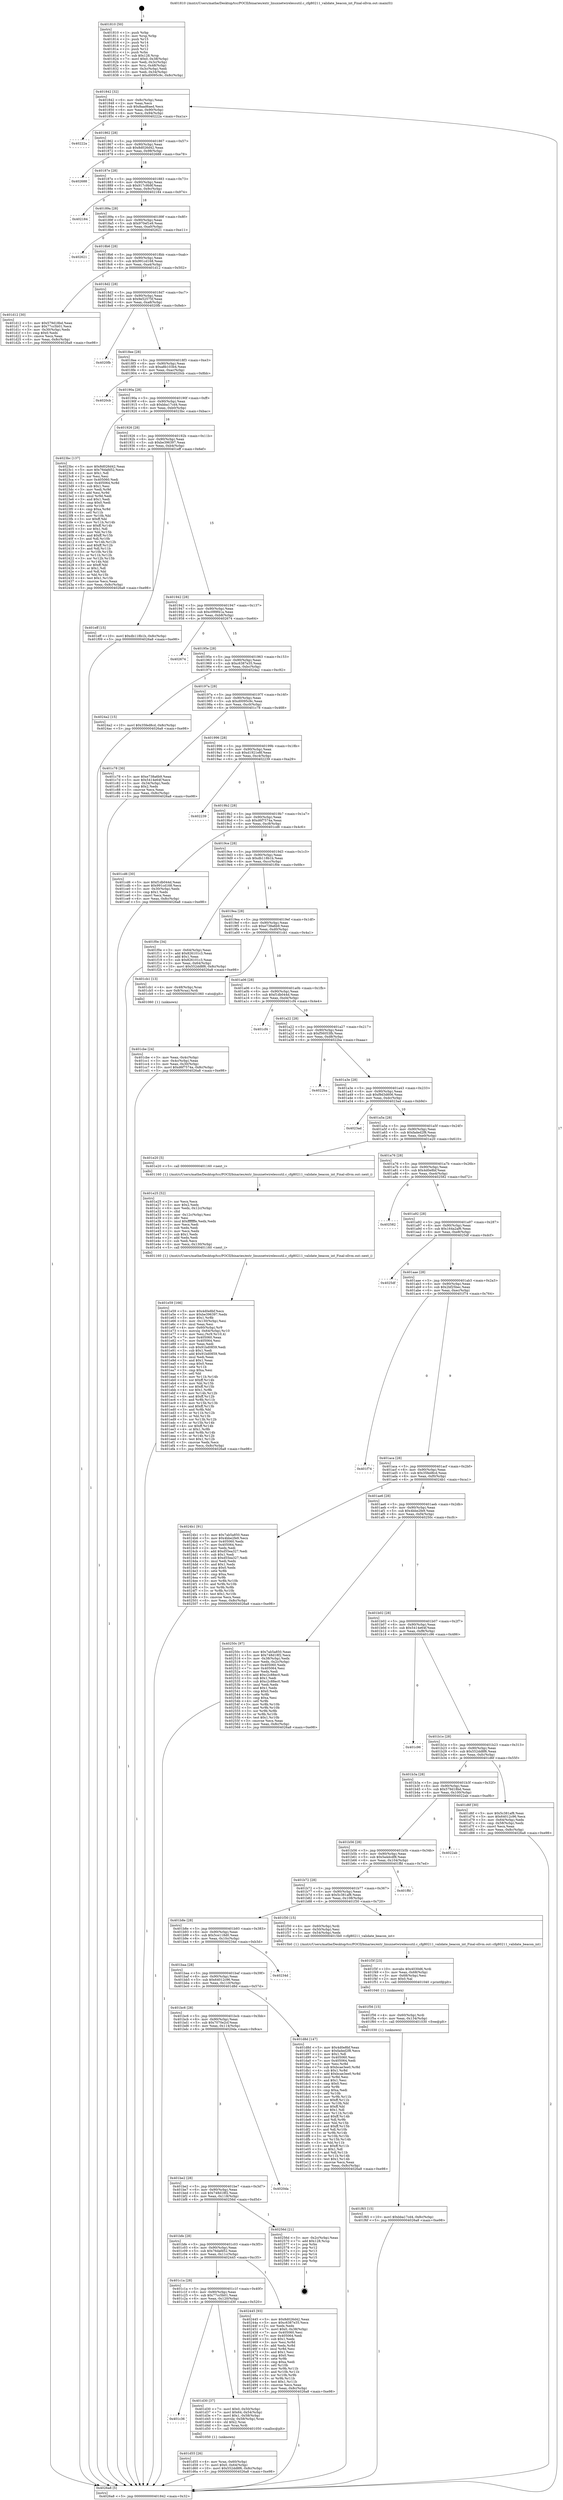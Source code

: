 digraph "0x401810" {
  label = "0x401810 (/mnt/c/Users/mathe/Desktop/tcc/POCII/binaries/extr_linuxnetwirelessutil.c_cfg80211_validate_beacon_int_Final-ollvm.out::main(0))"
  labelloc = "t"
  node[shape=record]

  Entry [label="",width=0.3,height=0.3,shape=circle,fillcolor=black,style=filled]
  "0x401842" [label="{
     0x401842 [32]\l
     | [instrs]\l
     &nbsp;&nbsp;0x401842 \<+6\>: mov -0x8c(%rbp),%eax\l
     &nbsp;&nbsp;0x401848 \<+2\>: mov %eax,%ecx\l
     &nbsp;&nbsp;0x40184a \<+6\>: sub $0x8aad6aed,%ecx\l
     &nbsp;&nbsp;0x401850 \<+6\>: mov %eax,-0x90(%rbp)\l
     &nbsp;&nbsp;0x401856 \<+6\>: mov %ecx,-0x94(%rbp)\l
     &nbsp;&nbsp;0x40185c \<+6\>: je 000000000040222a \<main+0xa1a\>\l
  }"]
  "0x40222a" [label="{
     0x40222a\l
  }", style=dashed]
  "0x401862" [label="{
     0x401862 [28]\l
     | [instrs]\l
     &nbsp;&nbsp;0x401862 \<+5\>: jmp 0000000000401867 \<main+0x57\>\l
     &nbsp;&nbsp;0x401867 \<+6\>: mov -0x90(%rbp),%eax\l
     &nbsp;&nbsp;0x40186d \<+5\>: sub $0x8d026d42,%eax\l
     &nbsp;&nbsp;0x401872 \<+6\>: mov %eax,-0x98(%rbp)\l
     &nbsp;&nbsp;0x401878 \<+6\>: je 0000000000402688 \<main+0xe78\>\l
  }"]
  Exit [label="",width=0.3,height=0.3,shape=circle,fillcolor=black,style=filled,peripheries=2]
  "0x402688" [label="{
     0x402688\l
  }", style=dashed]
  "0x40187e" [label="{
     0x40187e [28]\l
     | [instrs]\l
     &nbsp;&nbsp;0x40187e \<+5\>: jmp 0000000000401883 \<main+0x73\>\l
     &nbsp;&nbsp;0x401883 \<+6\>: mov -0x90(%rbp),%eax\l
     &nbsp;&nbsp;0x401889 \<+5\>: sub $0x917c9b9f,%eax\l
     &nbsp;&nbsp;0x40188e \<+6\>: mov %eax,-0x9c(%rbp)\l
     &nbsp;&nbsp;0x401894 \<+6\>: je 0000000000402184 \<main+0x974\>\l
  }"]
  "0x401f65" [label="{
     0x401f65 [15]\l
     | [instrs]\l
     &nbsp;&nbsp;0x401f65 \<+10\>: movl $0xbba17cd4,-0x8c(%rbp)\l
     &nbsp;&nbsp;0x401f6f \<+5\>: jmp 00000000004026a8 \<main+0xe98\>\l
  }"]
  "0x402184" [label="{
     0x402184\l
  }", style=dashed]
  "0x40189a" [label="{
     0x40189a [28]\l
     | [instrs]\l
     &nbsp;&nbsp;0x40189a \<+5\>: jmp 000000000040189f \<main+0x8f\>\l
     &nbsp;&nbsp;0x40189f \<+6\>: mov -0x90(%rbp),%eax\l
     &nbsp;&nbsp;0x4018a5 \<+5\>: sub $0x970ef1e9,%eax\l
     &nbsp;&nbsp;0x4018aa \<+6\>: mov %eax,-0xa0(%rbp)\l
     &nbsp;&nbsp;0x4018b0 \<+6\>: je 0000000000402621 \<main+0xe11\>\l
  }"]
  "0x401f56" [label="{
     0x401f56 [15]\l
     | [instrs]\l
     &nbsp;&nbsp;0x401f56 \<+4\>: mov -0x60(%rbp),%rdi\l
     &nbsp;&nbsp;0x401f5a \<+6\>: mov %eax,-0x134(%rbp)\l
     &nbsp;&nbsp;0x401f60 \<+5\>: call 0000000000401030 \<free@plt\>\l
     | [calls]\l
     &nbsp;&nbsp;0x401030 \{1\} (unknown)\l
  }"]
  "0x402621" [label="{
     0x402621\l
  }", style=dashed]
  "0x4018b6" [label="{
     0x4018b6 [28]\l
     | [instrs]\l
     &nbsp;&nbsp;0x4018b6 \<+5\>: jmp 00000000004018bb \<main+0xab\>\l
     &nbsp;&nbsp;0x4018bb \<+6\>: mov -0x90(%rbp),%eax\l
     &nbsp;&nbsp;0x4018c1 \<+5\>: sub $0x991cd168,%eax\l
     &nbsp;&nbsp;0x4018c6 \<+6\>: mov %eax,-0xa4(%rbp)\l
     &nbsp;&nbsp;0x4018cc \<+6\>: je 0000000000401d12 \<main+0x502\>\l
  }"]
  "0x401f3f" [label="{
     0x401f3f [23]\l
     | [instrs]\l
     &nbsp;&nbsp;0x401f3f \<+10\>: movabs $0x4030d6,%rdi\l
     &nbsp;&nbsp;0x401f49 \<+3\>: mov %eax,-0x68(%rbp)\l
     &nbsp;&nbsp;0x401f4c \<+3\>: mov -0x68(%rbp),%esi\l
     &nbsp;&nbsp;0x401f4f \<+2\>: mov $0x0,%al\l
     &nbsp;&nbsp;0x401f51 \<+5\>: call 0000000000401040 \<printf@plt\>\l
     | [calls]\l
     &nbsp;&nbsp;0x401040 \{1\} (unknown)\l
  }"]
  "0x401d12" [label="{
     0x401d12 [30]\l
     | [instrs]\l
     &nbsp;&nbsp;0x401d12 \<+5\>: mov $0x579d18bd,%eax\l
     &nbsp;&nbsp;0x401d17 \<+5\>: mov $0x77cc5b01,%ecx\l
     &nbsp;&nbsp;0x401d1c \<+3\>: mov -0x30(%rbp),%edx\l
     &nbsp;&nbsp;0x401d1f \<+3\>: cmp $0x0,%edx\l
     &nbsp;&nbsp;0x401d22 \<+3\>: cmove %ecx,%eax\l
     &nbsp;&nbsp;0x401d25 \<+6\>: mov %eax,-0x8c(%rbp)\l
     &nbsp;&nbsp;0x401d2b \<+5\>: jmp 00000000004026a8 \<main+0xe98\>\l
  }"]
  "0x4018d2" [label="{
     0x4018d2 [28]\l
     | [instrs]\l
     &nbsp;&nbsp;0x4018d2 \<+5\>: jmp 00000000004018d7 \<main+0xc7\>\l
     &nbsp;&nbsp;0x4018d7 \<+6\>: mov -0x90(%rbp),%eax\l
     &nbsp;&nbsp;0x4018dd \<+5\>: sub $0x9e52575f,%eax\l
     &nbsp;&nbsp;0x4018e2 \<+6\>: mov %eax,-0xa8(%rbp)\l
     &nbsp;&nbsp;0x4018e8 \<+6\>: je 00000000004020fb \<main+0x8eb\>\l
  }"]
  "0x401e59" [label="{
     0x401e59 [166]\l
     | [instrs]\l
     &nbsp;&nbsp;0x401e59 \<+5\>: mov $0x4d0e8bf,%ecx\l
     &nbsp;&nbsp;0x401e5e \<+5\>: mov $0xbe396397,%edx\l
     &nbsp;&nbsp;0x401e63 \<+3\>: mov $0x1,%r8b\l
     &nbsp;&nbsp;0x401e66 \<+6\>: mov -0x130(%rbp),%esi\l
     &nbsp;&nbsp;0x401e6c \<+3\>: imul %eax,%esi\l
     &nbsp;&nbsp;0x401e6f \<+4\>: mov -0x60(%rbp),%r9\l
     &nbsp;&nbsp;0x401e73 \<+4\>: movslq -0x64(%rbp),%r10\l
     &nbsp;&nbsp;0x401e77 \<+4\>: mov %esi,(%r9,%r10,4)\l
     &nbsp;&nbsp;0x401e7b \<+7\>: mov 0x405060,%eax\l
     &nbsp;&nbsp;0x401e82 \<+7\>: mov 0x405064,%esi\l
     &nbsp;&nbsp;0x401e89 \<+2\>: mov %eax,%edi\l
     &nbsp;&nbsp;0x401e8b \<+6\>: sub $0x91bd0859,%edi\l
     &nbsp;&nbsp;0x401e91 \<+3\>: sub $0x1,%edi\l
     &nbsp;&nbsp;0x401e94 \<+6\>: add $0x91bd0859,%edi\l
     &nbsp;&nbsp;0x401e9a \<+3\>: imul %edi,%eax\l
     &nbsp;&nbsp;0x401e9d \<+3\>: and $0x1,%eax\l
     &nbsp;&nbsp;0x401ea0 \<+3\>: cmp $0x0,%eax\l
     &nbsp;&nbsp;0x401ea3 \<+4\>: sete %r11b\l
     &nbsp;&nbsp;0x401ea7 \<+3\>: cmp $0xa,%esi\l
     &nbsp;&nbsp;0x401eaa \<+3\>: setl %bl\l
     &nbsp;&nbsp;0x401ead \<+3\>: mov %r11b,%r14b\l
     &nbsp;&nbsp;0x401eb0 \<+4\>: xor $0xff,%r14b\l
     &nbsp;&nbsp;0x401eb4 \<+3\>: mov %bl,%r15b\l
     &nbsp;&nbsp;0x401eb7 \<+4\>: xor $0xff,%r15b\l
     &nbsp;&nbsp;0x401ebb \<+4\>: xor $0x1,%r8b\l
     &nbsp;&nbsp;0x401ebf \<+3\>: mov %r14b,%r12b\l
     &nbsp;&nbsp;0x401ec2 \<+4\>: and $0xff,%r12b\l
     &nbsp;&nbsp;0x401ec6 \<+3\>: and %r8b,%r11b\l
     &nbsp;&nbsp;0x401ec9 \<+3\>: mov %r15b,%r13b\l
     &nbsp;&nbsp;0x401ecc \<+4\>: and $0xff,%r13b\l
     &nbsp;&nbsp;0x401ed0 \<+3\>: and %r8b,%bl\l
     &nbsp;&nbsp;0x401ed3 \<+3\>: or %r11b,%r12b\l
     &nbsp;&nbsp;0x401ed6 \<+3\>: or %bl,%r13b\l
     &nbsp;&nbsp;0x401ed9 \<+3\>: xor %r13b,%r12b\l
     &nbsp;&nbsp;0x401edc \<+3\>: or %r15b,%r14b\l
     &nbsp;&nbsp;0x401edf \<+4\>: xor $0xff,%r14b\l
     &nbsp;&nbsp;0x401ee3 \<+4\>: or $0x1,%r8b\l
     &nbsp;&nbsp;0x401ee7 \<+3\>: and %r8b,%r14b\l
     &nbsp;&nbsp;0x401eea \<+3\>: or %r14b,%r12b\l
     &nbsp;&nbsp;0x401eed \<+4\>: test $0x1,%r12b\l
     &nbsp;&nbsp;0x401ef1 \<+3\>: cmovne %edx,%ecx\l
     &nbsp;&nbsp;0x401ef4 \<+6\>: mov %ecx,-0x8c(%rbp)\l
     &nbsp;&nbsp;0x401efa \<+5\>: jmp 00000000004026a8 \<main+0xe98\>\l
  }"]
  "0x4020fb" [label="{
     0x4020fb\l
  }", style=dashed]
  "0x4018ee" [label="{
     0x4018ee [28]\l
     | [instrs]\l
     &nbsp;&nbsp;0x4018ee \<+5\>: jmp 00000000004018f3 \<main+0xe3\>\l
     &nbsp;&nbsp;0x4018f3 \<+6\>: mov -0x90(%rbp),%eax\l
     &nbsp;&nbsp;0x4018f9 \<+5\>: sub $0xa8b103b4,%eax\l
     &nbsp;&nbsp;0x4018fe \<+6\>: mov %eax,-0xac(%rbp)\l
     &nbsp;&nbsp;0x401904 \<+6\>: je 00000000004020cb \<main+0x8bb\>\l
  }"]
  "0x401e25" [label="{
     0x401e25 [52]\l
     | [instrs]\l
     &nbsp;&nbsp;0x401e25 \<+2\>: xor %ecx,%ecx\l
     &nbsp;&nbsp;0x401e27 \<+5\>: mov $0x2,%edx\l
     &nbsp;&nbsp;0x401e2c \<+6\>: mov %edx,-0x12c(%rbp)\l
     &nbsp;&nbsp;0x401e32 \<+1\>: cltd\l
     &nbsp;&nbsp;0x401e33 \<+6\>: mov -0x12c(%rbp),%esi\l
     &nbsp;&nbsp;0x401e39 \<+2\>: idiv %esi\l
     &nbsp;&nbsp;0x401e3b \<+6\>: imul $0xfffffffe,%edx,%edx\l
     &nbsp;&nbsp;0x401e41 \<+2\>: mov %ecx,%edi\l
     &nbsp;&nbsp;0x401e43 \<+2\>: sub %edx,%edi\l
     &nbsp;&nbsp;0x401e45 \<+2\>: mov %ecx,%edx\l
     &nbsp;&nbsp;0x401e47 \<+3\>: sub $0x1,%edx\l
     &nbsp;&nbsp;0x401e4a \<+2\>: add %edx,%edi\l
     &nbsp;&nbsp;0x401e4c \<+2\>: sub %edi,%ecx\l
     &nbsp;&nbsp;0x401e4e \<+6\>: mov %ecx,-0x130(%rbp)\l
     &nbsp;&nbsp;0x401e54 \<+5\>: call 0000000000401160 \<next_i\>\l
     | [calls]\l
     &nbsp;&nbsp;0x401160 \{1\} (/mnt/c/Users/mathe/Desktop/tcc/POCII/binaries/extr_linuxnetwirelessutil.c_cfg80211_validate_beacon_int_Final-ollvm.out::next_i)\l
  }"]
  "0x4020cb" [label="{
     0x4020cb\l
  }", style=dashed]
  "0x40190a" [label="{
     0x40190a [28]\l
     | [instrs]\l
     &nbsp;&nbsp;0x40190a \<+5\>: jmp 000000000040190f \<main+0xff\>\l
     &nbsp;&nbsp;0x40190f \<+6\>: mov -0x90(%rbp),%eax\l
     &nbsp;&nbsp;0x401915 \<+5\>: sub $0xbba17cd4,%eax\l
     &nbsp;&nbsp;0x40191a \<+6\>: mov %eax,-0xb0(%rbp)\l
     &nbsp;&nbsp;0x401920 \<+6\>: je 00000000004023bc \<main+0xbac\>\l
  }"]
  "0x401d55" [label="{
     0x401d55 [26]\l
     | [instrs]\l
     &nbsp;&nbsp;0x401d55 \<+4\>: mov %rax,-0x60(%rbp)\l
     &nbsp;&nbsp;0x401d59 \<+7\>: movl $0x0,-0x64(%rbp)\l
     &nbsp;&nbsp;0x401d60 \<+10\>: movl $0x552dd8f6,-0x8c(%rbp)\l
     &nbsp;&nbsp;0x401d6a \<+5\>: jmp 00000000004026a8 \<main+0xe98\>\l
  }"]
  "0x4023bc" [label="{
     0x4023bc [137]\l
     | [instrs]\l
     &nbsp;&nbsp;0x4023bc \<+5\>: mov $0x8d026d42,%eax\l
     &nbsp;&nbsp;0x4023c1 \<+5\>: mov $0x76dafd52,%ecx\l
     &nbsp;&nbsp;0x4023c6 \<+2\>: mov $0x1,%dl\l
     &nbsp;&nbsp;0x4023c8 \<+2\>: xor %esi,%esi\l
     &nbsp;&nbsp;0x4023ca \<+7\>: mov 0x405060,%edi\l
     &nbsp;&nbsp;0x4023d1 \<+8\>: mov 0x405064,%r8d\l
     &nbsp;&nbsp;0x4023d9 \<+3\>: sub $0x1,%esi\l
     &nbsp;&nbsp;0x4023dc \<+3\>: mov %edi,%r9d\l
     &nbsp;&nbsp;0x4023df \<+3\>: add %esi,%r9d\l
     &nbsp;&nbsp;0x4023e2 \<+4\>: imul %r9d,%edi\l
     &nbsp;&nbsp;0x4023e6 \<+3\>: and $0x1,%edi\l
     &nbsp;&nbsp;0x4023e9 \<+3\>: cmp $0x0,%edi\l
     &nbsp;&nbsp;0x4023ec \<+4\>: sete %r10b\l
     &nbsp;&nbsp;0x4023f0 \<+4\>: cmp $0xa,%r8d\l
     &nbsp;&nbsp;0x4023f4 \<+4\>: setl %r11b\l
     &nbsp;&nbsp;0x4023f8 \<+3\>: mov %r10b,%bl\l
     &nbsp;&nbsp;0x4023fb \<+3\>: xor $0xff,%bl\l
     &nbsp;&nbsp;0x4023fe \<+3\>: mov %r11b,%r14b\l
     &nbsp;&nbsp;0x402401 \<+4\>: xor $0xff,%r14b\l
     &nbsp;&nbsp;0x402405 \<+3\>: xor $0x1,%dl\l
     &nbsp;&nbsp;0x402408 \<+3\>: mov %bl,%r15b\l
     &nbsp;&nbsp;0x40240b \<+4\>: and $0xff,%r15b\l
     &nbsp;&nbsp;0x40240f \<+3\>: and %dl,%r10b\l
     &nbsp;&nbsp;0x402412 \<+3\>: mov %r14b,%r12b\l
     &nbsp;&nbsp;0x402415 \<+4\>: and $0xff,%r12b\l
     &nbsp;&nbsp;0x402419 \<+3\>: and %dl,%r11b\l
     &nbsp;&nbsp;0x40241c \<+3\>: or %r10b,%r15b\l
     &nbsp;&nbsp;0x40241f \<+3\>: or %r11b,%r12b\l
     &nbsp;&nbsp;0x402422 \<+3\>: xor %r12b,%r15b\l
     &nbsp;&nbsp;0x402425 \<+3\>: or %r14b,%bl\l
     &nbsp;&nbsp;0x402428 \<+3\>: xor $0xff,%bl\l
     &nbsp;&nbsp;0x40242b \<+3\>: or $0x1,%dl\l
     &nbsp;&nbsp;0x40242e \<+2\>: and %dl,%bl\l
     &nbsp;&nbsp;0x402430 \<+3\>: or %bl,%r15b\l
     &nbsp;&nbsp;0x402433 \<+4\>: test $0x1,%r15b\l
     &nbsp;&nbsp;0x402437 \<+3\>: cmovne %ecx,%eax\l
     &nbsp;&nbsp;0x40243a \<+6\>: mov %eax,-0x8c(%rbp)\l
     &nbsp;&nbsp;0x402440 \<+5\>: jmp 00000000004026a8 \<main+0xe98\>\l
  }"]
  "0x401926" [label="{
     0x401926 [28]\l
     | [instrs]\l
     &nbsp;&nbsp;0x401926 \<+5\>: jmp 000000000040192b \<main+0x11b\>\l
     &nbsp;&nbsp;0x40192b \<+6\>: mov -0x90(%rbp),%eax\l
     &nbsp;&nbsp;0x401931 \<+5\>: sub $0xbe396397,%eax\l
     &nbsp;&nbsp;0x401936 \<+6\>: mov %eax,-0xb4(%rbp)\l
     &nbsp;&nbsp;0x40193c \<+6\>: je 0000000000401eff \<main+0x6ef\>\l
  }"]
  "0x401c36" [label="{
     0x401c36\l
  }", style=dashed]
  "0x401eff" [label="{
     0x401eff [15]\l
     | [instrs]\l
     &nbsp;&nbsp;0x401eff \<+10\>: movl $0xdb118b1b,-0x8c(%rbp)\l
     &nbsp;&nbsp;0x401f09 \<+5\>: jmp 00000000004026a8 \<main+0xe98\>\l
  }"]
  "0x401942" [label="{
     0x401942 [28]\l
     | [instrs]\l
     &nbsp;&nbsp;0x401942 \<+5\>: jmp 0000000000401947 \<main+0x137\>\l
     &nbsp;&nbsp;0x401947 \<+6\>: mov -0x90(%rbp),%eax\l
     &nbsp;&nbsp;0x40194d \<+5\>: sub $0xc099f41a,%eax\l
     &nbsp;&nbsp;0x401952 \<+6\>: mov %eax,-0xb8(%rbp)\l
     &nbsp;&nbsp;0x401958 \<+6\>: je 0000000000402674 \<main+0xe64\>\l
  }"]
  "0x401d30" [label="{
     0x401d30 [37]\l
     | [instrs]\l
     &nbsp;&nbsp;0x401d30 \<+7\>: movl $0x0,-0x50(%rbp)\l
     &nbsp;&nbsp;0x401d37 \<+7\>: movl $0x64,-0x54(%rbp)\l
     &nbsp;&nbsp;0x401d3e \<+7\>: movl $0x1,-0x58(%rbp)\l
     &nbsp;&nbsp;0x401d45 \<+4\>: movslq -0x58(%rbp),%rax\l
     &nbsp;&nbsp;0x401d49 \<+4\>: shl $0x2,%rax\l
     &nbsp;&nbsp;0x401d4d \<+3\>: mov %rax,%rdi\l
     &nbsp;&nbsp;0x401d50 \<+5\>: call 0000000000401050 \<malloc@plt\>\l
     | [calls]\l
     &nbsp;&nbsp;0x401050 \{1\} (unknown)\l
  }"]
  "0x402674" [label="{
     0x402674\l
  }", style=dashed]
  "0x40195e" [label="{
     0x40195e [28]\l
     | [instrs]\l
     &nbsp;&nbsp;0x40195e \<+5\>: jmp 0000000000401963 \<main+0x153\>\l
     &nbsp;&nbsp;0x401963 \<+6\>: mov -0x90(%rbp),%eax\l
     &nbsp;&nbsp;0x401969 \<+5\>: sub $0xc6387e35,%eax\l
     &nbsp;&nbsp;0x40196e \<+6\>: mov %eax,-0xbc(%rbp)\l
     &nbsp;&nbsp;0x401974 \<+6\>: je 00000000004024a2 \<main+0xc92\>\l
  }"]
  "0x401c1a" [label="{
     0x401c1a [28]\l
     | [instrs]\l
     &nbsp;&nbsp;0x401c1a \<+5\>: jmp 0000000000401c1f \<main+0x40f\>\l
     &nbsp;&nbsp;0x401c1f \<+6\>: mov -0x90(%rbp),%eax\l
     &nbsp;&nbsp;0x401c25 \<+5\>: sub $0x77cc5b01,%eax\l
     &nbsp;&nbsp;0x401c2a \<+6\>: mov %eax,-0x120(%rbp)\l
     &nbsp;&nbsp;0x401c30 \<+6\>: je 0000000000401d30 \<main+0x520\>\l
  }"]
  "0x4024a2" [label="{
     0x4024a2 [15]\l
     | [instrs]\l
     &nbsp;&nbsp;0x4024a2 \<+10\>: movl $0x35fed8cd,-0x8c(%rbp)\l
     &nbsp;&nbsp;0x4024ac \<+5\>: jmp 00000000004026a8 \<main+0xe98\>\l
  }"]
  "0x40197a" [label="{
     0x40197a [28]\l
     | [instrs]\l
     &nbsp;&nbsp;0x40197a \<+5\>: jmp 000000000040197f \<main+0x16f\>\l
     &nbsp;&nbsp;0x40197f \<+6\>: mov -0x90(%rbp),%eax\l
     &nbsp;&nbsp;0x401985 \<+5\>: sub $0xd0095c9c,%eax\l
     &nbsp;&nbsp;0x40198a \<+6\>: mov %eax,-0xc0(%rbp)\l
     &nbsp;&nbsp;0x401990 \<+6\>: je 0000000000401c78 \<main+0x468\>\l
  }"]
  "0x402445" [label="{
     0x402445 [93]\l
     | [instrs]\l
     &nbsp;&nbsp;0x402445 \<+5\>: mov $0x8d026d42,%eax\l
     &nbsp;&nbsp;0x40244a \<+5\>: mov $0xc6387e35,%ecx\l
     &nbsp;&nbsp;0x40244f \<+2\>: xor %edx,%edx\l
     &nbsp;&nbsp;0x402451 \<+7\>: movl $0x0,-0x38(%rbp)\l
     &nbsp;&nbsp;0x402458 \<+7\>: mov 0x405060,%esi\l
     &nbsp;&nbsp;0x40245f \<+7\>: mov 0x405064,%edi\l
     &nbsp;&nbsp;0x402466 \<+3\>: sub $0x1,%edx\l
     &nbsp;&nbsp;0x402469 \<+3\>: mov %esi,%r8d\l
     &nbsp;&nbsp;0x40246c \<+3\>: add %edx,%r8d\l
     &nbsp;&nbsp;0x40246f \<+4\>: imul %r8d,%esi\l
     &nbsp;&nbsp;0x402473 \<+3\>: and $0x1,%esi\l
     &nbsp;&nbsp;0x402476 \<+3\>: cmp $0x0,%esi\l
     &nbsp;&nbsp;0x402479 \<+4\>: sete %r9b\l
     &nbsp;&nbsp;0x40247d \<+3\>: cmp $0xa,%edi\l
     &nbsp;&nbsp;0x402480 \<+4\>: setl %r10b\l
     &nbsp;&nbsp;0x402484 \<+3\>: mov %r9b,%r11b\l
     &nbsp;&nbsp;0x402487 \<+3\>: and %r10b,%r11b\l
     &nbsp;&nbsp;0x40248a \<+3\>: xor %r10b,%r9b\l
     &nbsp;&nbsp;0x40248d \<+3\>: or %r9b,%r11b\l
     &nbsp;&nbsp;0x402490 \<+4\>: test $0x1,%r11b\l
     &nbsp;&nbsp;0x402494 \<+3\>: cmovne %ecx,%eax\l
     &nbsp;&nbsp;0x402497 \<+6\>: mov %eax,-0x8c(%rbp)\l
     &nbsp;&nbsp;0x40249d \<+5\>: jmp 00000000004026a8 \<main+0xe98\>\l
  }"]
  "0x401c78" [label="{
     0x401c78 [30]\l
     | [instrs]\l
     &nbsp;&nbsp;0x401c78 \<+5\>: mov $0xe738a6b9,%eax\l
     &nbsp;&nbsp;0x401c7d \<+5\>: mov $0x5414e64f,%ecx\l
     &nbsp;&nbsp;0x401c82 \<+3\>: mov -0x34(%rbp),%edx\l
     &nbsp;&nbsp;0x401c85 \<+3\>: cmp $0x2,%edx\l
     &nbsp;&nbsp;0x401c88 \<+3\>: cmovne %ecx,%eax\l
     &nbsp;&nbsp;0x401c8b \<+6\>: mov %eax,-0x8c(%rbp)\l
     &nbsp;&nbsp;0x401c91 \<+5\>: jmp 00000000004026a8 \<main+0xe98\>\l
  }"]
  "0x401996" [label="{
     0x401996 [28]\l
     | [instrs]\l
     &nbsp;&nbsp;0x401996 \<+5\>: jmp 000000000040199b \<main+0x18b\>\l
     &nbsp;&nbsp;0x40199b \<+6\>: mov -0x90(%rbp),%eax\l
     &nbsp;&nbsp;0x4019a1 \<+5\>: sub $0xd1921e8f,%eax\l
     &nbsp;&nbsp;0x4019a6 \<+6\>: mov %eax,-0xc4(%rbp)\l
     &nbsp;&nbsp;0x4019ac \<+6\>: je 0000000000402239 \<main+0xa29\>\l
  }"]
  "0x4026a8" [label="{
     0x4026a8 [5]\l
     | [instrs]\l
     &nbsp;&nbsp;0x4026a8 \<+5\>: jmp 0000000000401842 \<main+0x32\>\l
  }"]
  "0x401810" [label="{
     0x401810 [50]\l
     | [instrs]\l
     &nbsp;&nbsp;0x401810 \<+1\>: push %rbp\l
     &nbsp;&nbsp;0x401811 \<+3\>: mov %rsp,%rbp\l
     &nbsp;&nbsp;0x401814 \<+2\>: push %r15\l
     &nbsp;&nbsp;0x401816 \<+2\>: push %r14\l
     &nbsp;&nbsp;0x401818 \<+2\>: push %r13\l
     &nbsp;&nbsp;0x40181a \<+2\>: push %r12\l
     &nbsp;&nbsp;0x40181c \<+1\>: push %rbx\l
     &nbsp;&nbsp;0x40181d \<+7\>: sub $0x128,%rsp\l
     &nbsp;&nbsp;0x401824 \<+7\>: movl $0x0,-0x38(%rbp)\l
     &nbsp;&nbsp;0x40182b \<+3\>: mov %edi,-0x3c(%rbp)\l
     &nbsp;&nbsp;0x40182e \<+4\>: mov %rsi,-0x48(%rbp)\l
     &nbsp;&nbsp;0x401832 \<+3\>: mov -0x3c(%rbp),%edi\l
     &nbsp;&nbsp;0x401835 \<+3\>: mov %edi,-0x34(%rbp)\l
     &nbsp;&nbsp;0x401838 \<+10\>: movl $0xd0095c9c,-0x8c(%rbp)\l
  }"]
  "0x401bfe" [label="{
     0x401bfe [28]\l
     | [instrs]\l
     &nbsp;&nbsp;0x401bfe \<+5\>: jmp 0000000000401c03 \<main+0x3f3\>\l
     &nbsp;&nbsp;0x401c03 \<+6\>: mov -0x90(%rbp),%eax\l
     &nbsp;&nbsp;0x401c09 \<+5\>: sub $0x76dafd52,%eax\l
     &nbsp;&nbsp;0x401c0e \<+6\>: mov %eax,-0x11c(%rbp)\l
     &nbsp;&nbsp;0x401c14 \<+6\>: je 0000000000402445 \<main+0xc35\>\l
  }"]
  "0x402239" [label="{
     0x402239\l
  }", style=dashed]
  "0x4019b2" [label="{
     0x4019b2 [28]\l
     | [instrs]\l
     &nbsp;&nbsp;0x4019b2 \<+5\>: jmp 00000000004019b7 \<main+0x1a7\>\l
     &nbsp;&nbsp;0x4019b7 \<+6\>: mov -0x90(%rbp),%eax\l
     &nbsp;&nbsp;0x4019bd \<+5\>: sub $0xd6f7574a,%eax\l
     &nbsp;&nbsp;0x4019c2 \<+6\>: mov %eax,-0xc8(%rbp)\l
     &nbsp;&nbsp;0x4019c8 \<+6\>: je 0000000000401cd6 \<main+0x4c6\>\l
  }"]
  "0x40256d" [label="{
     0x40256d [21]\l
     | [instrs]\l
     &nbsp;&nbsp;0x40256d \<+3\>: mov -0x2c(%rbp),%eax\l
     &nbsp;&nbsp;0x402570 \<+7\>: add $0x128,%rsp\l
     &nbsp;&nbsp;0x402577 \<+1\>: pop %rbx\l
     &nbsp;&nbsp;0x402578 \<+2\>: pop %r12\l
     &nbsp;&nbsp;0x40257a \<+2\>: pop %r13\l
     &nbsp;&nbsp;0x40257c \<+2\>: pop %r14\l
     &nbsp;&nbsp;0x40257e \<+2\>: pop %r15\l
     &nbsp;&nbsp;0x402580 \<+1\>: pop %rbp\l
     &nbsp;&nbsp;0x402581 \<+1\>: ret\l
  }"]
  "0x401cd6" [label="{
     0x401cd6 [30]\l
     | [instrs]\l
     &nbsp;&nbsp;0x401cd6 \<+5\>: mov $0xf1db044d,%eax\l
     &nbsp;&nbsp;0x401cdb \<+5\>: mov $0x991cd168,%ecx\l
     &nbsp;&nbsp;0x401ce0 \<+3\>: mov -0x30(%rbp),%edx\l
     &nbsp;&nbsp;0x401ce3 \<+3\>: cmp $0x1,%edx\l
     &nbsp;&nbsp;0x401ce6 \<+3\>: cmovl %ecx,%eax\l
     &nbsp;&nbsp;0x401ce9 \<+6\>: mov %eax,-0x8c(%rbp)\l
     &nbsp;&nbsp;0x401cef \<+5\>: jmp 00000000004026a8 \<main+0xe98\>\l
  }"]
  "0x4019ce" [label="{
     0x4019ce [28]\l
     | [instrs]\l
     &nbsp;&nbsp;0x4019ce \<+5\>: jmp 00000000004019d3 \<main+0x1c3\>\l
     &nbsp;&nbsp;0x4019d3 \<+6\>: mov -0x90(%rbp),%eax\l
     &nbsp;&nbsp;0x4019d9 \<+5\>: sub $0xdb118b1b,%eax\l
     &nbsp;&nbsp;0x4019de \<+6\>: mov %eax,-0xcc(%rbp)\l
     &nbsp;&nbsp;0x4019e4 \<+6\>: je 0000000000401f0e \<main+0x6fe\>\l
  }"]
  "0x401be2" [label="{
     0x401be2 [28]\l
     | [instrs]\l
     &nbsp;&nbsp;0x401be2 \<+5\>: jmp 0000000000401be7 \<main+0x3d7\>\l
     &nbsp;&nbsp;0x401be7 \<+6\>: mov -0x90(%rbp),%eax\l
     &nbsp;&nbsp;0x401bed \<+5\>: sub $0x748d18f2,%eax\l
     &nbsp;&nbsp;0x401bf2 \<+6\>: mov %eax,-0x118(%rbp)\l
     &nbsp;&nbsp;0x401bf8 \<+6\>: je 000000000040256d \<main+0xd5d\>\l
  }"]
  "0x401f0e" [label="{
     0x401f0e [34]\l
     | [instrs]\l
     &nbsp;&nbsp;0x401f0e \<+3\>: mov -0x64(%rbp),%eax\l
     &nbsp;&nbsp;0x401f11 \<+5\>: add $0x826101c3,%eax\l
     &nbsp;&nbsp;0x401f16 \<+3\>: add $0x1,%eax\l
     &nbsp;&nbsp;0x401f19 \<+5\>: sub $0x826101c3,%eax\l
     &nbsp;&nbsp;0x401f1e \<+3\>: mov %eax,-0x64(%rbp)\l
     &nbsp;&nbsp;0x401f21 \<+10\>: movl $0x552dd8f6,-0x8c(%rbp)\l
     &nbsp;&nbsp;0x401f2b \<+5\>: jmp 00000000004026a8 \<main+0xe98\>\l
  }"]
  "0x4019ea" [label="{
     0x4019ea [28]\l
     | [instrs]\l
     &nbsp;&nbsp;0x4019ea \<+5\>: jmp 00000000004019ef \<main+0x1df\>\l
     &nbsp;&nbsp;0x4019ef \<+6\>: mov -0x90(%rbp),%eax\l
     &nbsp;&nbsp;0x4019f5 \<+5\>: sub $0xe738a6b9,%eax\l
     &nbsp;&nbsp;0x4019fa \<+6\>: mov %eax,-0xd0(%rbp)\l
     &nbsp;&nbsp;0x401a00 \<+6\>: je 0000000000401cb1 \<main+0x4a1\>\l
  }"]
  "0x4020da" [label="{
     0x4020da\l
  }", style=dashed]
  "0x401cb1" [label="{
     0x401cb1 [13]\l
     | [instrs]\l
     &nbsp;&nbsp;0x401cb1 \<+4\>: mov -0x48(%rbp),%rax\l
     &nbsp;&nbsp;0x401cb5 \<+4\>: mov 0x8(%rax),%rdi\l
     &nbsp;&nbsp;0x401cb9 \<+5\>: call 0000000000401060 \<atoi@plt\>\l
     | [calls]\l
     &nbsp;&nbsp;0x401060 \{1\} (unknown)\l
  }"]
  "0x401a06" [label="{
     0x401a06 [28]\l
     | [instrs]\l
     &nbsp;&nbsp;0x401a06 \<+5\>: jmp 0000000000401a0b \<main+0x1fb\>\l
     &nbsp;&nbsp;0x401a0b \<+6\>: mov -0x90(%rbp),%eax\l
     &nbsp;&nbsp;0x401a11 \<+5\>: sub $0xf1db044d,%eax\l
     &nbsp;&nbsp;0x401a16 \<+6\>: mov %eax,-0xd4(%rbp)\l
     &nbsp;&nbsp;0x401a1c \<+6\>: je 0000000000401cf4 \<main+0x4e4\>\l
  }"]
  "0x401cbe" [label="{
     0x401cbe [24]\l
     | [instrs]\l
     &nbsp;&nbsp;0x401cbe \<+3\>: mov %eax,-0x4c(%rbp)\l
     &nbsp;&nbsp;0x401cc1 \<+3\>: mov -0x4c(%rbp),%eax\l
     &nbsp;&nbsp;0x401cc4 \<+3\>: mov %eax,-0x30(%rbp)\l
     &nbsp;&nbsp;0x401cc7 \<+10\>: movl $0xd6f7574a,-0x8c(%rbp)\l
     &nbsp;&nbsp;0x401cd1 \<+5\>: jmp 00000000004026a8 \<main+0xe98\>\l
  }"]
  "0x401bc6" [label="{
     0x401bc6 [28]\l
     | [instrs]\l
     &nbsp;&nbsp;0x401bc6 \<+5\>: jmp 0000000000401bcb \<main+0x3bb\>\l
     &nbsp;&nbsp;0x401bcb \<+6\>: mov -0x90(%rbp),%eax\l
     &nbsp;&nbsp;0x401bd1 \<+5\>: sub $0x7070e2cf,%eax\l
     &nbsp;&nbsp;0x401bd6 \<+6\>: mov %eax,-0x114(%rbp)\l
     &nbsp;&nbsp;0x401bdc \<+6\>: je 00000000004020da \<main+0x8ca\>\l
  }"]
  "0x401cf4" [label="{
     0x401cf4\l
  }", style=dashed]
  "0x401a22" [label="{
     0x401a22 [28]\l
     | [instrs]\l
     &nbsp;&nbsp;0x401a22 \<+5\>: jmp 0000000000401a27 \<main+0x217\>\l
     &nbsp;&nbsp;0x401a27 \<+6\>: mov -0x90(%rbp),%eax\l
     &nbsp;&nbsp;0x401a2d \<+5\>: sub $0xf56053fb,%eax\l
     &nbsp;&nbsp;0x401a32 \<+6\>: mov %eax,-0xd8(%rbp)\l
     &nbsp;&nbsp;0x401a38 \<+6\>: je 00000000004022ba \<main+0xaaa\>\l
  }"]
  "0x401d8d" [label="{
     0x401d8d [147]\l
     | [instrs]\l
     &nbsp;&nbsp;0x401d8d \<+5\>: mov $0x4d0e8bf,%eax\l
     &nbsp;&nbsp;0x401d92 \<+5\>: mov $0xfaded2f8,%ecx\l
     &nbsp;&nbsp;0x401d97 \<+2\>: mov $0x1,%dl\l
     &nbsp;&nbsp;0x401d99 \<+7\>: mov 0x405060,%esi\l
     &nbsp;&nbsp;0x401da0 \<+7\>: mov 0x405064,%edi\l
     &nbsp;&nbsp;0x401da7 \<+3\>: mov %esi,%r8d\l
     &nbsp;&nbsp;0x401daa \<+7\>: sub $0xbcae3ee0,%r8d\l
     &nbsp;&nbsp;0x401db1 \<+4\>: sub $0x1,%r8d\l
     &nbsp;&nbsp;0x401db5 \<+7\>: add $0xbcae3ee0,%r8d\l
     &nbsp;&nbsp;0x401dbc \<+4\>: imul %r8d,%esi\l
     &nbsp;&nbsp;0x401dc0 \<+3\>: and $0x1,%esi\l
     &nbsp;&nbsp;0x401dc3 \<+3\>: cmp $0x0,%esi\l
     &nbsp;&nbsp;0x401dc6 \<+4\>: sete %r9b\l
     &nbsp;&nbsp;0x401dca \<+3\>: cmp $0xa,%edi\l
     &nbsp;&nbsp;0x401dcd \<+4\>: setl %r10b\l
     &nbsp;&nbsp;0x401dd1 \<+3\>: mov %r9b,%r11b\l
     &nbsp;&nbsp;0x401dd4 \<+4\>: xor $0xff,%r11b\l
     &nbsp;&nbsp;0x401dd8 \<+3\>: mov %r10b,%bl\l
     &nbsp;&nbsp;0x401ddb \<+3\>: xor $0xff,%bl\l
     &nbsp;&nbsp;0x401dde \<+3\>: xor $0x1,%dl\l
     &nbsp;&nbsp;0x401de1 \<+3\>: mov %r11b,%r14b\l
     &nbsp;&nbsp;0x401de4 \<+4\>: and $0xff,%r14b\l
     &nbsp;&nbsp;0x401de8 \<+3\>: and %dl,%r9b\l
     &nbsp;&nbsp;0x401deb \<+3\>: mov %bl,%r15b\l
     &nbsp;&nbsp;0x401dee \<+4\>: and $0xff,%r15b\l
     &nbsp;&nbsp;0x401df2 \<+3\>: and %dl,%r10b\l
     &nbsp;&nbsp;0x401df5 \<+3\>: or %r9b,%r14b\l
     &nbsp;&nbsp;0x401df8 \<+3\>: or %r10b,%r15b\l
     &nbsp;&nbsp;0x401dfb \<+3\>: xor %r15b,%r14b\l
     &nbsp;&nbsp;0x401dfe \<+3\>: or %bl,%r11b\l
     &nbsp;&nbsp;0x401e01 \<+4\>: xor $0xff,%r11b\l
     &nbsp;&nbsp;0x401e05 \<+3\>: or $0x1,%dl\l
     &nbsp;&nbsp;0x401e08 \<+3\>: and %dl,%r11b\l
     &nbsp;&nbsp;0x401e0b \<+3\>: or %r11b,%r14b\l
     &nbsp;&nbsp;0x401e0e \<+4\>: test $0x1,%r14b\l
     &nbsp;&nbsp;0x401e12 \<+3\>: cmovne %ecx,%eax\l
     &nbsp;&nbsp;0x401e15 \<+6\>: mov %eax,-0x8c(%rbp)\l
     &nbsp;&nbsp;0x401e1b \<+5\>: jmp 00000000004026a8 \<main+0xe98\>\l
  }"]
  "0x4022ba" [label="{
     0x4022ba\l
  }", style=dashed]
  "0x401a3e" [label="{
     0x401a3e [28]\l
     | [instrs]\l
     &nbsp;&nbsp;0x401a3e \<+5\>: jmp 0000000000401a43 \<main+0x233\>\l
     &nbsp;&nbsp;0x401a43 \<+6\>: mov -0x90(%rbp),%eax\l
     &nbsp;&nbsp;0x401a49 \<+5\>: sub $0xf9d3d606,%eax\l
     &nbsp;&nbsp;0x401a4e \<+6\>: mov %eax,-0xdc(%rbp)\l
     &nbsp;&nbsp;0x401a54 \<+6\>: je 00000000004023ad \<main+0xb9d\>\l
  }"]
  "0x401baa" [label="{
     0x401baa [28]\l
     | [instrs]\l
     &nbsp;&nbsp;0x401baa \<+5\>: jmp 0000000000401baf \<main+0x39f\>\l
     &nbsp;&nbsp;0x401baf \<+6\>: mov -0x90(%rbp),%eax\l
     &nbsp;&nbsp;0x401bb5 \<+5\>: sub $0x64012c96,%eax\l
     &nbsp;&nbsp;0x401bba \<+6\>: mov %eax,-0x110(%rbp)\l
     &nbsp;&nbsp;0x401bc0 \<+6\>: je 0000000000401d8d \<main+0x57d\>\l
  }"]
  "0x4023ad" [label="{
     0x4023ad\l
  }", style=dashed]
  "0x401a5a" [label="{
     0x401a5a [28]\l
     | [instrs]\l
     &nbsp;&nbsp;0x401a5a \<+5\>: jmp 0000000000401a5f \<main+0x24f\>\l
     &nbsp;&nbsp;0x401a5f \<+6\>: mov -0x90(%rbp),%eax\l
     &nbsp;&nbsp;0x401a65 \<+5\>: sub $0xfaded2f8,%eax\l
     &nbsp;&nbsp;0x401a6a \<+6\>: mov %eax,-0xe0(%rbp)\l
     &nbsp;&nbsp;0x401a70 \<+6\>: je 0000000000401e20 \<main+0x610\>\l
  }"]
  "0x40234d" [label="{
     0x40234d\l
  }", style=dashed]
  "0x401e20" [label="{
     0x401e20 [5]\l
     | [instrs]\l
     &nbsp;&nbsp;0x401e20 \<+5\>: call 0000000000401160 \<next_i\>\l
     | [calls]\l
     &nbsp;&nbsp;0x401160 \{1\} (/mnt/c/Users/mathe/Desktop/tcc/POCII/binaries/extr_linuxnetwirelessutil.c_cfg80211_validate_beacon_int_Final-ollvm.out::next_i)\l
  }"]
  "0x401a76" [label="{
     0x401a76 [28]\l
     | [instrs]\l
     &nbsp;&nbsp;0x401a76 \<+5\>: jmp 0000000000401a7b \<main+0x26b\>\l
     &nbsp;&nbsp;0x401a7b \<+6\>: mov -0x90(%rbp),%eax\l
     &nbsp;&nbsp;0x401a81 \<+5\>: sub $0x4d0e8bf,%eax\l
     &nbsp;&nbsp;0x401a86 \<+6\>: mov %eax,-0xe4(%rbp)\l
     &nbsp;&nbsp;0x401a8c \<+6\>: je 0000000000402582 \<main+0xd72\>\l
  }"]
  "0x401b8e" [label="{
     0x401b8e [28]\l
     | [instrs]\l
     &nbsp;&nbsp;0x401b8e \<+5\>: jmp 0000000000401b93 \<main+0x383\>\l
     &nbsp;&nbsp;0x401b93 \<+6\>: mov -0x90(%rbp),%eax\l
     &nbsp;&nbsp;0x401b99 \<+5\>: sub $0x5ce118d0,%eax\l
     &nbsp;&nbsp;0x401b9e \<+6\>: mov %eax,-0x10c(%rbp)\l
     &nbsp;&nbsp;0x401ba4 \<+6\>: je 000000000040234d \<main+0xb3d\>\l
  }"]
  "0x402582" [label="{
     0x402582\l
  }", style=dashed]
  "0x401a92" [label="{
     0x401a92 [28]\l
     | [instrs]\l
     &nbsp;&nbsp;0x401a92 \<+5\>: jmp 0000000000401a97 \<main+0x287\>\l
     &nbsp;&nbsp;0x401a97 \<+6\>: mov -0x90(%rbp),%eax\l
     &nbsp;&nbsp;0x401a9d \<+5\>: sub $0x164a2af6,%eax\l
     &nbsp;&nbsp;0x401aa2 \<+6\>: mov %eax,-0xe8(%rbp)\l
     &nbsp;&nbsp;0x401aa8 \<+6\>: je 00000000004025df \<main+0xdcf\>\l
  }"]
  "0x401f30" [label="{
     0x401f30 [15]\l
     | [instrs]\l
     &nbsp;&nbsp;0x401f30 \<+4\>: mov -0x60(%rbp),%rdi\l
     &nbsp;&nbsp;0x401f34 \<+3\>: mov -0x50(%rbp),%esi\l
     &nbsp;&nbsp;0x401f37 \<+3\>: mov -0x54(%rbp),%edx\l
     &nbsp;&nbsp;0x401f3a \<+5\>: call 00000000004015b0 \<cfg80211_validate_beacon_int\>\l
     | [calls]\l
     &nbsp;&nbsp;0x4015b0 \{1\} (/mnt/c/Users/mathe/Desktop/tcc/POCII/binaries/extr_linuxnetwirelessutil.c_cfg80211_validate_beacon_int_Final-ollvm.out::cfg80211_validate_beacon_int)\l
  }"]
  "0x4025df" [label="{
     0x4025df\l
  }", style=dashed]
  "0x401aae" [label="{
     0x401aae [28]\l
     | [instrs]\l
     &nbsp;&nbsp;0x401aae \<+5\>: jmp 0000000000401ab3 \<main+0x2a3\>\l
     &nbsp;&nbsp;0x401ab3 \<+6\>: mov -0x90(%rbp),%eax\l
     &nbsp;&nbsp;0x401ab9 \<+5\>: sub $0x2bf25bec,%eax\l
     &nbsp;&nbsp;0x401abe \<+6\>: mov %eax,-0xec(%rbp)\l
     &nbsp;&nbsp;0x401ac4 \<+6\>: je 0000000000401f74 \<main+0x764\>\l
  }"]
  "0x401b72" [label="{
     0x401b72 [28]\l
     | [instrs]\l
     &nbsp;&nbsp;0x401b72 \<+5\>: jmp 0000000000401b77 \<main+0x367\>\l
     &nbsp;&nbsp;0x401b77 \<+6\>: mov -0x90(%rbp),%eax\l
     &nbsp;&nbsp;0x401b7d \<+5\>: sub $0x5c381af8,%eax\l
     &nbsp;&nbsp;0x401b82 \<+6\>: mov %eax,-0x108(%rbp)\l
     &nbsp;&nbsp;0x401b88 \<+6\>: je 0000000000401f30 \<main+0x720\>\l
  }"]
  "0x401f74" [label="{
     0x401f74\l
  }", style=dashed]
  "0x401aca" [label="{
     0x401aca [28]\l
     | [instrs]\l
     &nbsp;&nbsp;0x401aca \<+5\>: jmp 0000000000401acf \<main+0x2bf\>\l
     &nbsp;&nbsp;0x401acf \<+6\>: mov -0x90(%rbp),%eax\l
     &nbsp;&nbsp;0x401ad5 \<+5\>: sub $0x35fed8cd,%eax\l
     &nbsp;&nbsp;0x401ada \<+6\>: mov %eax,-0xf0(%rbp)\l
     &nbsp;&nbsp;0x401ae0 \<+6\>: je 00000000004024b1 \<main+0xca1\>\l
  }"]
  "0x401ffd" [label="{
     0x401ffd\l
  }", style=dashed]
  "0x4024b1" [label="{
     0x4024b1 [91]\l
     | [instrs]\l
     &nbsp;&nbsp;0x4024b1 \<+5\>: mov $0x7ab5a850,%eax\l
     &nbsp;&nbsp;0x4024b6 \<+5\>: mov $0x4bbe2fe9,%ecx\l
     &nbsp;&nbsp;0x4024bb \<+7\>: mov 0x405060,%edx\l
     &nbsp;&nbsp;0x4024c2 \<+7\>: mov 0x405064,%esi\l
     &nbsp;&nbsp;0x4024c9 \<+2\>: mov %edx,%edi\l
     &nbsp;&nbsp;0x4024cb \<+6\>: add $0xd55ea327,%edi\l
     &nbsp;&nbsp;0x4024d1 \<+3\>: sub $0x1,%edi\l
     &nbsp;&nbsp;0x4024d4 \<+6\>: sub $0xd55ea327,%edi\l
     &nbsp;&nbsp;0x4024da \<+3\>: imul %edi,%edx\l
     &nbsp;&nbsp;0x4024dd \<+3\>: and $0x1,%edx\l
     &nbsp;&nbsp;0x4024e0 \<+3\>: cmp $0x0,%edx\l
     &nbsp;&nbsp;0x4024e3 \<+4\>: sete %r8b\l
     &nbsp;&nbsp;0x4024e7 \<+3\>: cmp $0xa,%esi\l
     &nbsp;&nbsp;0x4024ea \<+4\>: setl %r9b\l
     &nbsp;&nbsp;0x4024ee \<+3\>: mov %r8b,%r10b\l
     &nbsp;&nbsp;0x4024f1 \<+3\>: and %r9b,%r10b\l
     &nbsp;&nbsp;0x4024f4 \<+3\>: xor %r9b,%r8b\l
     &nbsp;&nbsp;0x4024f7 \<+3\>: or %r8b,%r10b\l
     &nbsp;&nbsp;0x4024fa \<+4\>: test $0x1,%r10b\l
     &nbsp;&nbsp;0x4024fe \<+3\>: cmovne %ecx,%eax\l
     &nbsp;&nbsp;0x402501 \<+6\>: mov %eax,-0x8c(%rbp)\l
     &nbsp;&nbsp;0x402507 \<+5\>: jmp 00000000004026a8 \<main+0xe98\>\l
  }"]
  "0x401ae6" [label="{
     0x401ae6 [28]\l
     | [instrs]\l
     &nbsp;&nbsp;0x401ae6 \<+5\>: jmp 0000000000401aeb \<main+0x2db\>\l
     &nbsp;&nbsp;0x401aeb \<+6\>: mov -0x90(%rbp),%eax\l
     &nbsp;&nbsp;0x401af1 \<+5\>: sub $0x4bbe2fe9,%eax\l
     &nbsp;&nbsp;0x401af6 \<+6\>: mov %eax,-0xf4(%rbp)\l
     &nbsp;&nbsp;0x401afc \<+6\>: je 000000000040250c \<main+0xcfc\>\l
  }"]
  "0x401b56" [label="{
     0x401b56 [28]\l
     | [instrs]\l
     &nbsp;&nbsp;0x401b56 \<+5\>: jmp 0000000000401b5b \<main+0x34b\>\l
     &nbsp;&nbsp;0x401b5b \<+6\>: mov -0x90(%rbp),%eax\l
     &nbsp;&nbsp;0x401b61 \<+5\>: sub $0x5a4dcdf8,%eax\l
     &nbsp;&nbsp;0x401b66 \<+6\>: mov %eax,-0x104(%rbp)\l
     &nbsp;&nbsp;0x401b6c \<+6\>: je 0000000000401ffd \<main+0x7ed\>\l
  }"]
  "0x40250c" [label="{
     0x40250c [97]\l
     | [instrs]\l
     &nbsp;&nbsp;0x40250c \<+5\>: mov $0x7ab5a850,%eax\l
     &nbsp;&nbsp;0x402511 \<+5\>: mov $0x748d18f2,%ecx\l
     &nbsp;&nbsp;0x402516 \<+3\>: mov -0x38(%rbp),%edx\l
     &nbsp;&nbsp;0x402519 \<+3\>: mov %edx,-0x2c(%rbp)\l
     &nbsp;&nbsp;0x40251c \<+7\>: mov 0x405060,%edx\l
     &nbsp;&nbsp;0x402523 \<+7\>: mov 0x405064,%esi\l
     &nbsp;&nbsp;0x40252a \<+2\>: mov %edx,%edi\l
     &nbsp;&nbsp;0x40252c \<+6\>: add $0xc2c88ec0,%edi\l
     &nbsp;&nbsp;0x402532 \<+3\>: sub $0x1,%edi\l
     &nbsp;&nbsp;0x402535 \<+6\>: sub $0xc2c88ec0,%edi\l
     &nbsp;&nbsp;0x40253b \<+3\>: imul %edi,%edx\l
     &nbsp;&nbsp;0x40253e \<+3\>: and $0x1,%edx\l
     &nbsp;&nbsp;0x402541 \<+3\>: cmp $0x0,%edx\l
     &nbsp;&nbsp;0x402544 \<+4\>: sete %r8b\l
     &nbsp;&nbsp;0x402548 \<+3\>: cmp $0xa,%esi\l
     &nbsp;&nbsp;0x40254b \<+4\>: setl %r9b\l
     &nbsp;&nbsp;0x40254f \<+3\>: mov %r8b,%r10b\l
     &nbsp;&nbsp;0x402552 \<+3\>: and %r9b,%r10b\l
     &nbsp;&nbsp;0x402555 \<+3\>: xor %r9b,%r8b\l
     &nbsp;&nbsp;0x402558 \<+3\>: or %r8b,%r10b\l
     &nbsp;&nbsp;0x40255b \<+4\>: test $0x1,%r10b\l
     &nbsp;&nbsp;0x40255f \<+3\>: cmovne %ecx,%eax\l
     &nbsp;&nbsp;0x402562 \<+6\>: mov %eax,-0x8c(%rbp)\l
     &nbsp;&nbsp;0x402568 \<+5\>: jmp 00000000004026a8 \<main+0xe98\>\l
  }"]
  "0x401b02" [label="{
     0x401b02 [28]\l
     | [instrs]\l
     &nbsp;&nbsp;0x401b02 \<+5\>: jmp 0000000000401b07 \<main+0x2f7\>\l
     &nbsp;&nbsp;0x401b07 \<+6\>: mov -0x90(%rbp),%eax\l
     &nbsp;&nbsp;0x401b0d \<+5\>: sub $0x5414e64f,%eax\l
     &nbsp;&nbsp;0x401b12 \<+6\>: mov %eax,-0xf8(%rbp)\l
     &nbsp;&nbsp;0x401b18 \<+6\>: je 0000000000401c96 \<main+0x486\>\l
  }"]
  "0x4022ab" [label="{
     0x4022ab\l
  }", style=dashed]
  "0x401c96" [label="{
     0x401c96\l
  }", style=dashed]
  "0x401b1e" [label="{
     0x401b1e [28]\l
     | [instrs]\l
     &nbsp;&nbsp;0x401b1e \<+5\>: jmp 0000000000401b23 \<main+0x313\>\l
     &nbsp;&nbsp;0x401b23 \<+6\>: mov -0x90(%rbp),%eax\l
     &nbsp;&nbsp;0x401b29 \<+5\>: sub $0x552dd8f6,%eax\l
     &nbsp;&nbsp;0x401b2e \<+6\>: mov %eax,-0xfc(%rbp)\l
     &nbsp;&nbsp;0x401b34 \<+6\>: je 0000000000401d6f \<main+0x55f\>\l
  }"]
  "0x401b3a" [label="{
     0x401b3a [28]\l
     | [instrs]\l
     &nbsp;&nbsp;0x401b3a \<+5\>: jmp 0000000000401b3f \<main+0x32f\>\l
     &nbsp;&nbsp;0x401b3f \<+6\>: mov -0x90(%rbp),%eax\l
     &nbsp;&nbsp;0x401b45 \<+5\>: sub $0x579d18bd,%eax\l
     &nbsp;&nbsp;0x401b4a \<+6\>: mov %eax,-0x100(%rbp)\l
     &nbsp;&nbsp;0x401b50 \<+6\>: je 00000000004022ab \<main+0xa9b\>\l
  }"]
  "0x401d6f" [label="{
     0x401d6f [30]\l
     | [instrs]\l
     &nbsp;&nbsp;0x401d6f \<+5\>: mov $0x5c381af8,%eax\l
     &nbsp;&nbsp;0x401d74 \<+5\>: mov $0x64012c96,%ecx\l
     &nbsp;&nbsp;0x401d79 \<+3\>: mov -0x64(%rbp),%edx\l
     &nbsp;&nbsp;0x401d7c \<+3\>: cmp -0x58(%rbp),%edx\l
     &nbsp;&nbsp;0x401d7f \<+3\>: cmovl %ecx,%eax\l
     &nbsp;&nbsp;0x401d82 \<+6\>: mov %eax,-0x8c(%rbp)\l
     &nbsp;&nbsp;0x401d88 \<+5\>: jmp 00000000004026a8 \<main+0xe98\>\l
  }"]
  Entry -> "0x401810" [label=" 1"]
  "0x401842" -> "0x40222a" [label=" 0"]
  "0x401842" -> "0x401862" [label=" 18"]
  "0x40256d" -> Exit [label=" 1"]
  "0x401862" -> "0x402688" [label=" 0"]
  "0x401862" -> "0x40187e" [label=" 18"]
  "0x40250c" -> "0x4026a8" [label=" 1"]
  "0x40187e" -> "0x402184" [label=" 0"]
  "0x40187e" -> "0x40189a" [label=" 18"]
  "0x4024b1" -> "0x4026a8" [label=" 1"]
  "0x40189a" -> "0x402621" [label=" 0"]
  "0x40189a" -> "0x4018b6" [label=" 18"]
  "0x4024a2" -> "0x4026a8" [label=" 1"]
  "0x4018b6" -> "0x401d12" [label=" 1"]
  "0x4018b6" -> "0x4018d2" [label=" 17"]
  "0x402445" -> "0x4026a8" [label=" 1"]
  "0x4018d2" -> "0x4020fb" [label=" 0"]
  "0x4018d2" -> "0x4018ee" [label=" 17"]
  "0x4023bc" -> "0x4026a8" [label=" 1"]
  "0x4018ee" -> "0x4020cb" [label=" 0"]
  "0x4018ee" -> "0x40190a" [label=" 17"]
  "0x401f65" -> "0x4026a8" [label=" 1"]
  "0x40190a" -> "0x4023bc" [label=" 1"]
  "0x40190a" -> "0x401926" [label=" 16"]
  "0x401f56" -> "0x401f65" [label=" 1"]
  "0x401926" -> "0x401eff" [label=" 1"]
  "0x401926" -> "0x401942" [label=" 15"]
  "0x401f3f" -> "0x401f56" [label=" 1"]
  "0x401942" -> "0x402674" [label=" 0"]
  "0x401942" -> "0x40195e" [label=" 15"]
  "0x401f30" -> "0x401f3f" [label=" 1"]
  "0x40195e" -> "0x4024a2" [label=" 1"]
  "0x40195e" -> "0x40197a" [label=" 14"]
  "0x401eff" -> "0x4026a8" [label=" 1"]
  "0x40197a" -> "0x401c78" [label=" 1"]
  "0x40197a" -> "0x401996" [label=" 13"]
  "0x401c78" -> "0x4026a8" [label=" 1"]
  "0x401810" -> "0x401842" [label=" 1"]
  "0x4026a8" -> "0x401842" [label=" 17"]
  "0x401e59" -> "0x4026a8" [label=" 1"]
  "0x401996" -> "0x402239" [label=" 0"]
  "0x401996" -> "0x4019b2" [label=" 13"]
  "0x401e20" -> "0x401e25" [label=" 1"]
  "0x4019b2" -> "0x401cd6" [label=" 1"]
  "0x4019b2" -> "0x4019ce" [label=" 12"]
  "0x401d8d" -> "0x4026a8" [label=" 1"]
  "0x4019ce" -> "0x401f0e" [label=" 1"]
  "0x4019ce" -> "0x4019ea" [label=" 11"]
  "0x401d55" -> "0x4026a8" [label=" 1"]
  "0x4019ea" -> "0x401cb1" [label=" 1"]
  "0x4019ea" -> "0x401a06" [label=" 10"]
  "0x401cb1" -> "0x401cbe" [label=" 1"]
  "0x401cbe" -> "0x4026a8" [label=" 1"]
  "0x401cd6" -> "0x4026a8" [label=" 1"]
  "0x401d12" -> "0x4026a8" [label=" 1"]
  "0x401d30" -> "0x401d55" [label=" 1"]
  "0x401a06" -> "0x401cf4" [label=" 0"]
  "0x401a06" -> "0x401a22" [label=" 10"]
  "0x401c1a" -> "0x401d30" [label=" 1"]
  "0x401a22" -> "0x4022ba" [label=" 0"]
  "0x401a22" -> "0x401a3e" [label=" 10"]
  "0x401f0e" -> "0x4026a8" [label=" 1"]
  "0x401a3e" -> "0x4023ad" [label=" 0"]
  "0x401a3e" -> "0x401a5a" [label=" 10"]
  "0x401bfe" -> "0x402445" [label=" 1"]
  "0x401a5a" -> "0x401e20" [label=" 1"]
  "0x401a5a" -> "0x401a76" [label=" 9"]
  "0x401e25" -> "0x401e59" [label=" 1"]
  "0x401a76" -> "0x402582" [label=" 0"]
  "0x401a76" -> "0x401a92" [label=" 9"]
  "0x401be2" -> "0x40256d" [label=" 1"]
  "0x401a92" -> "0x4025df" [label=" 0"]
  "0x401a92" -> "0x401aae" [label=" 9"]
  "0x401d6f" -> "0x4026a8" [label=" 2"]
  "0x401aae" -> "0x401f74" [label=" 0"]
  "0x401aae" -> "0x401aca" [label=" 9"]
  "0x401bc6" -> "0x4020da" [label=" 0"]
  "0x401aca" -> "0x4024b1" [label=" 1"]
  "0x401aca" -> "0x401ae6" [label=" 8"]
  "0x401c1a" -> "0x401c36" [label=" 0"]
  "0x401ae6" -> "0x40250c" [label=" 1"]
  "0x401ae6" -> "0x401b02" [label=" 7"]
  "0x401baa" -> "0x401d8d" [label=" 1"]
  "0x401b02" -> "0x401c96" [label=" 0"]
  "0x401b02" -> "0x401b1e" [label=" 7"]
  "0x401bfe" -> "0x401c1a" [label=" 1"]
  "0x401b1e" -> "0x401d6f" [label=" 2"]
  "0x401b1e" -> "0x401b3a" [label=" 5"]
  "0x401b8e" -> "0x401baa" [label=" 4"]
  "0x401b3a" -> "0x4022ab" [label=" 0"]
  "0x401b3a" -> "0x401b56" [label=" 5"]
  "0x401baa" -> "0x401bc6" [label=" 3"]
  "0x401b56" -> "0x401ffd" [label=" 0"]
  "0x401b56" -> "0x401b72" [label=" 5"]
  "0x401bc6" -> "0x401be2" [label=" 3"]
  "0x401b72" -> "0x401f30" [label=" 1"]
  "0x401b72" -> "0x401b8e" [label=" 4"]
  "0x401be2" -> "0x401bfe" [label=" 2"]
  "0x401b8e" -> "0x40234d" [label=" 0"]
}
